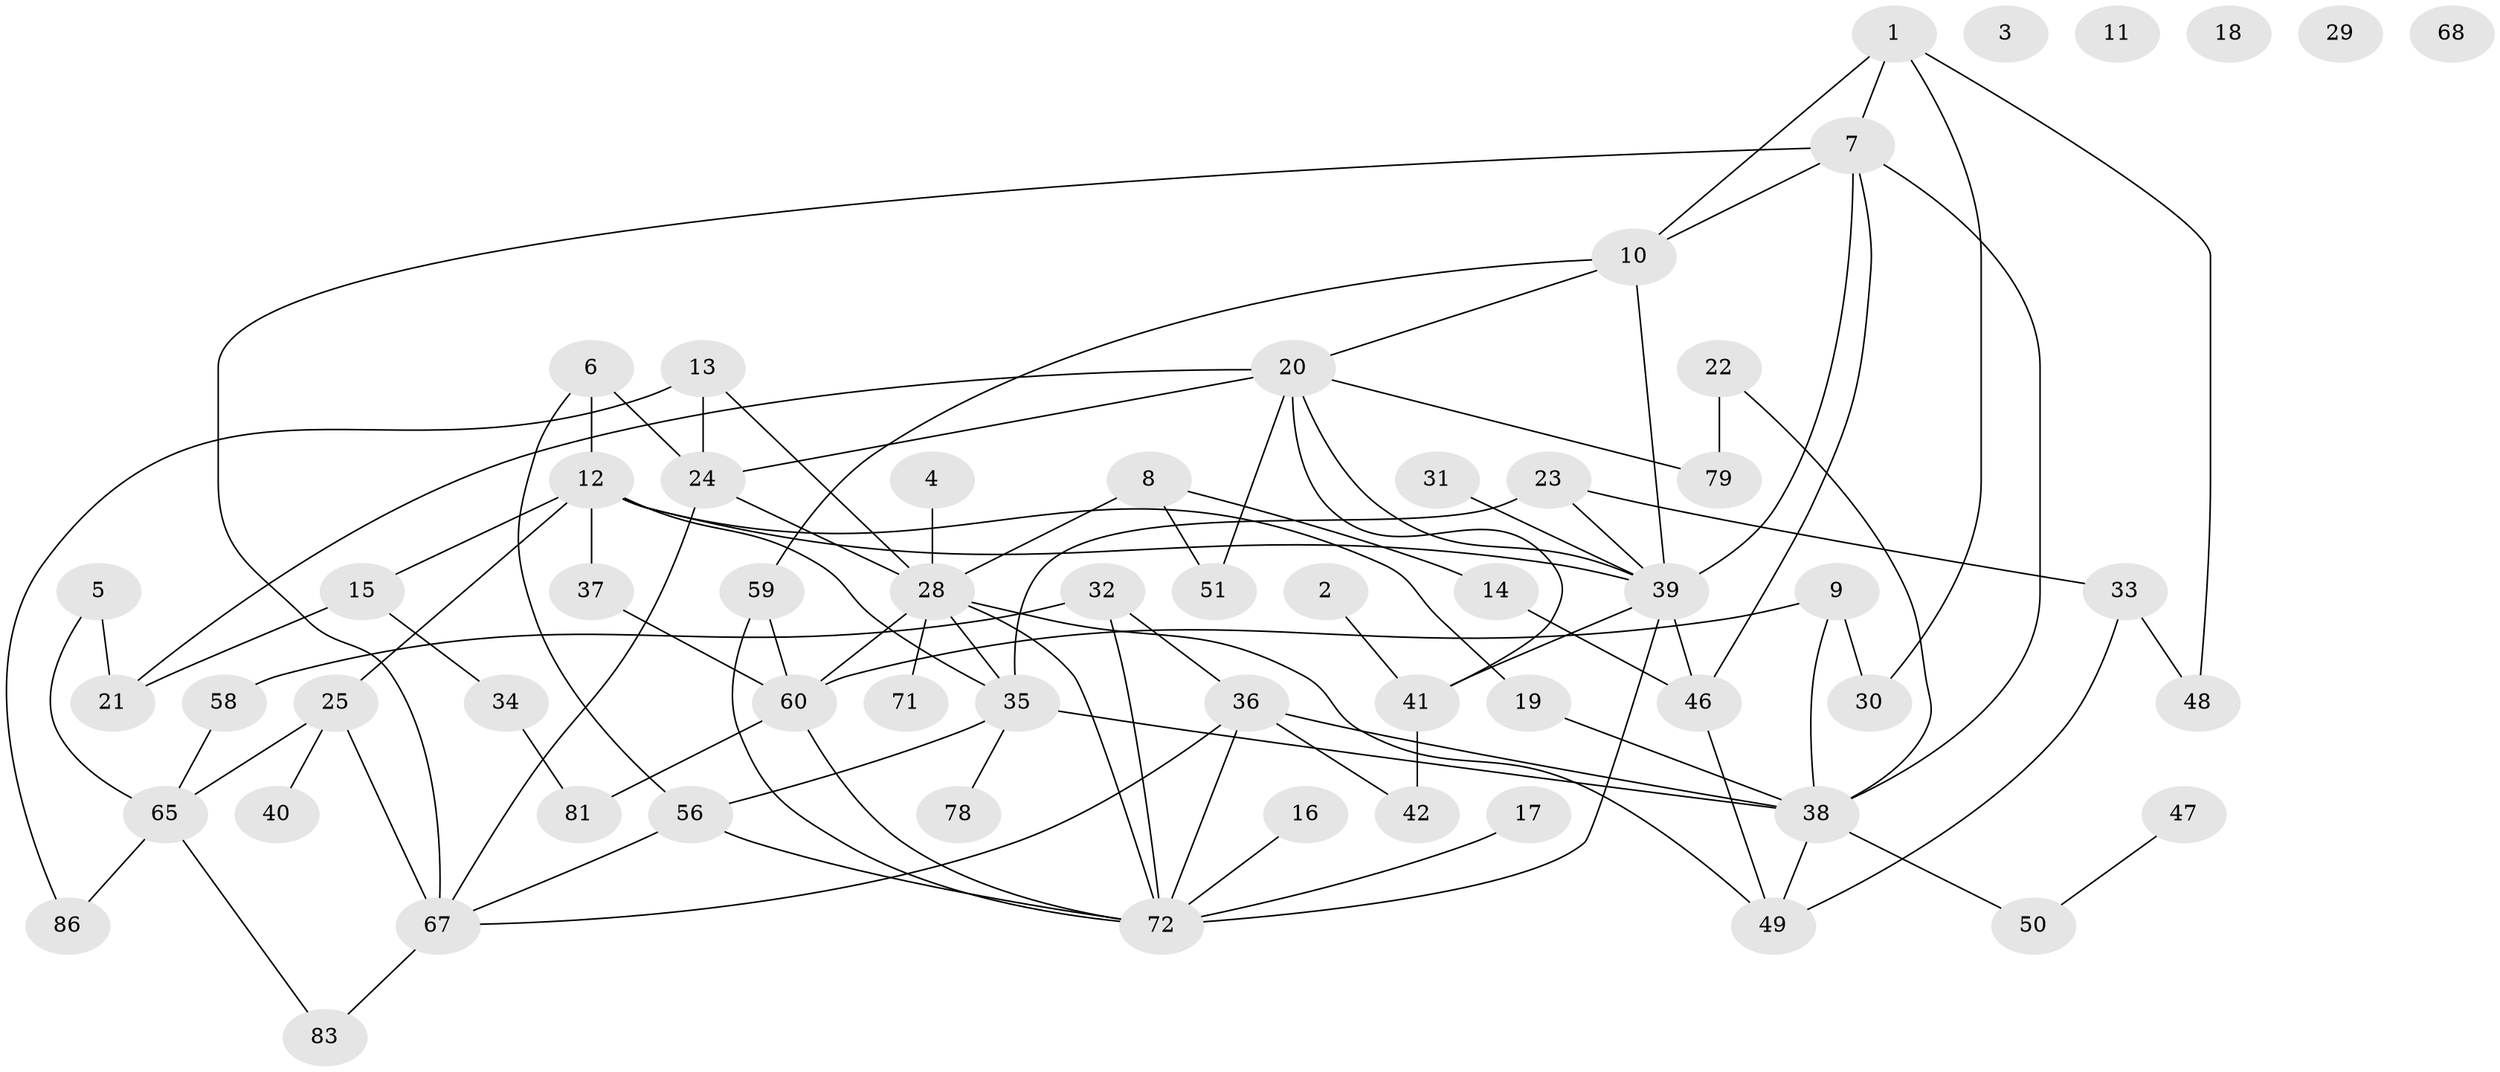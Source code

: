 // Generated by graph-tools (version 1.1) at 2025/23/03/03/25 07:23:24]
// undirected, 60 vertices, 94 edges
graph export_dot {
graph [start="1"]
  node [color=gray90,style=filled];
  1 [super="+55"];
  2;
  3;
  4 [super="+70"];
  5;
  6 [super="+57"];
  7 [super="+26"];
  8 [super="+43"];
  9 [super="+63"];
  10;
  11;
  12 [super="+77"];
  13 [super="+85"];
  14;
  15;
  16;
  17;
  18;
  19;
  20 [super="+52"];
  21 [super="+61"];
  22;
  23 [super="+27"];
  24 [super="+62"];
  25 [super="+73"];
  28 [super="+54"];
  29;
  30;
  31;
  32 [super="+53"];
  33;
  34;
  35 [super="+80"];
  36;
  37 [super="+69"];
  38 [super="+64"];
  39 [super="+45"];
  40;
  41 [super="+44"];
  42;
  46 [super="+84"];
  47;
  48;
  49;
  50;
  51;
  56;
  58;
  59 [super="+82"];
  60 [super="+66"];
  65 [super="+76"];
  67 [super="+74"];
  68;
  71;
  72 [super="+75"];
  78;
  79;
  81;
  83;
  86;
  1 -- 7;
  1 -- 30;
  1 -- 48;
  1 -- 10;
  2 -- 41;
  4 -- 28;
  5 -- 21;
  5 -- 65;
  6 -- 12 [weight=2];
  6 -- 56;
  6 -- 24;
  7 -- 67;
  7 -- 10;
  7 -- 46;
  7 -- 39;
  7 -- 38;
  8 -- 14;
  8 -- 51;
  8 -- 28;
  9 -- 60;
  9 -- 38;
  9 -- 30;
  10 -- 20;
  10 -- 39;
  10 -- 59;
  12 -- 15;
  12 -- 39;
  12 -- 19;
  12 -- 37;
  12 -- 35;
  12 -- 25;
  13 -- 24;
  13 -- 28;
  13 -- 86;
  14 -- 46;
  15 -- 34;
  15 -- 21;
  16 -- 72;
  17 -- 72;
  19 -- 38;
  20 -- 39;
  20 -- 51;
  20 -- 41;
  20 -- 24;
  20 -- 21;
  20 -- 79;
  22 -- 79;
  22 -- 38;
  23 -- 33;
  23 -- 35 [weight=2];
  23 -- 39;
  24 -- 67;
  24 -- 28;
  25 -- 67;
  25 -- 40;
  25 -- 65;
  28 -- 71;
  28 -- 72;
  28 -- 49;
  28 -- 35;
  28 -- 60;
  31 -- 39;
  32 -- 58;
  32 -- 72;
  32 -- 36;
  33 -- 48;
  33 -- 49;
  34 -- 81;
  35 -- 38;
  35 -- 56;
  35 -- 78;
  36 -- 42;
  36 -- 67;
  36 -- 72;
  36 -- 38;
  37 -- 60;
  38 -- 49;
  38 -- 50;
  39 -- 41;
  39 -- 46;
  39 -- 72;
  41 -- 42;
  46 -- 49;
  47 -- 50;
  56 -- 72;
  56 -- 67;
  58 -- 65;
  59 -- 72;
  59 -- 60;
  60 -- 72;
  60 -- 81;
  65 -- 86;
  65 -- 83;
  67 -- 83;
}
